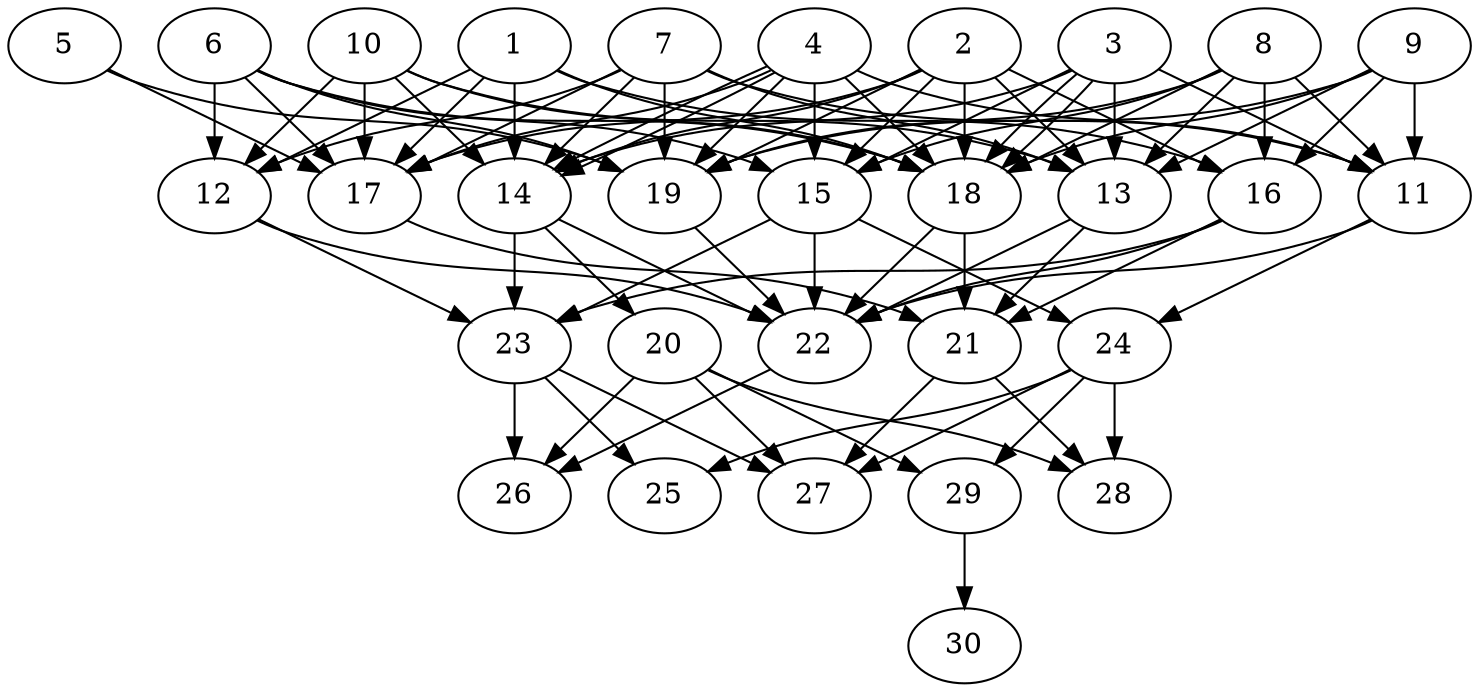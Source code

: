 // DAG automatically generated by daggen at Tue Aug  6 16:27:24 2019
// ./daggen --dot -n 30 --ccr 0.5 --fat 0.6 --regular 0.5 --density 0.9 --mindata 5242880 --maxdata 52428800 
digraph G {
  1 [size="96448512", alpha="0.03", expect_size="48224256"] 
  1 -> 12 [size ="48224256"]
  1 -> 14 [size ="48224256"]
  1 -> 16 [size ="48224256"]
  1 -> 17 [size ="48224256"]
  1 -> 18 [size ="48224256"]
  2 [size="66598912", alpha="0.04", expect_size="33299456"] 
  2 -> 13 [size ="33299456"]
  2 -> 14 [size ="33299456"]
  2 -> 15 [size ="33299456"]
  2 -> 16 [size ="33299456"]
  2 -> 17 [size ="33299456"]
  2 -> 18 [size ="33299456"]
  2 -> 19 [size ="33299456"]
  3 [size="99407872", alpha="0.00", expect_size="49703936"] 
  3 -> 11 [size ="49703936"]
  3 -> 13 [size ="49703936"]
  3 -> 14 [size ="49703936"]
  3 -> 15 [size ="49703936"]
  3 -> 18 [size ="49703936"]
  3 -> 18 [size ="49703936"]
  4 [size="34316288", alpha="0.15", expect_size="17158144"] 
  4 -> 11 [size ="17158144"]
  4 -> 14 [size ="17158144"]
  4 -> 14 [size ="17158144"]
  4 -> 15 [size ="17158144"]
  4 -> 17 [size ="17158144"]
  4 -> 18 [size ="17158144"]
  4 -> 19 [size ="17158144"]
  5 [size="54591488", alpha="0.15", expect_size="27295744"] 
  5 -> 17 [size ="27295744"]
  5 -> 19 [size ="27295744"]
  6 [size="59504640", alpha="0.18", expect_size="29752320"] 
  6 -> 12 [size ="29752320"]
  6 -> 15 [size ="29752320"]
  6 -> 17 [size ="29752320"]
  6 -> 18 [size ="29752320"]
  6 -> 19 [size ="29752320"]
  7 [size="80074752", alpha="0.04", expect_size="40037376"] 
  7 -> 11 [size ="40037376"]
  7 -> 12 [size ="40037376"]
  7 -> 13 [size ="40037376"]
  7 -> 14 [size ="40037376"]
  7 -> 17 [size ="40037376"]
  7 -> 19 [size ="40037376"]
  8 [size="87764992", alpha="0.07", expect_size="43882496"] 
  8 -> 11 [size ="43882496"]
  8 -> 13 [size ="43882496"]
  8 -> 15 [size ="43882496"]
  8 -> 16 [size ="43882496"]
  8 -> 18 [size ="43882496"]
  8 -> 19 [size ="43882496"]
  9 [size="35299328", alpha="0.06", expect_size="17649664"] 
  9 -> 11 [size ="17649664"]
  9 -> 13 [size ="17649664"]
  9 -> 16 [size ="17649664"]
  9 -> 18 [size ="17649664"]
  9 -> 19 [size ="17649664"]
  10 [size="28141568", alpha="0.12", expect_size="14070784"] 
  10 -> 12 [size ="14070784"]
  10 -> 13 [size ="14070784"]
  10 -> 14 [size ="14070784"]
  10 -> 17 [size ="14070784"]
  10 -> 18 [size ="14070784"]
  11 [size="16777216", alpha="0.09", expect_size="8388608"] 
  11 -> 22 [size ="8388608"]
  11 -> 24 [size ="8388608"]
  12 [size="32815104", alpha="0.12", expect_size="16407552"] 
  12 -> 22 [size ="16407552"]
  12 -> 23 [size ="16407552"]
  13 [size="51658752", alpha="0.08", expect_size="25829376"] 
  13 -> 21 [size ="25829376"]
  13 -> 22 [size ="25829376"]
  14 [size="53159936", alpha="0.01", expect_size="26579968"] 
  14 -> 20 [size ="26579968"]
  14 -> 22 [size ="26579968"]
  14 -> 23 [size ="26579968"]
  15 [size="31295488", alpha="0.10", expect_size="15647744"] 
  15 -> 22 [size ="15647744"]
  15 -> 23 [size ="15647744"]
  15 -> 24 [size ="15647744"]
  16 [size="99762176", alpha="0.11", expect_size="49881088"] 
  16 -> 21 [size ="49881088"]
  16 -> 22 [size ="49881088"]
  16 -> 23 [size ="49881088"]
  17 [size="90445824", alpha="0.03", expect_size="45222912"] 
  17 -> 21 [size ="45222912"]
  18 [size="16103424", alpha="0.01", expect_size="8051712"] 
  18 -> 21 [size ="8051712"]
  18 -> 22 [size ="8051712"]
  19 [size="49342464", alpha="0.17", expect_size="24671232"] 
  19 -> 22 [size ="24671232"]
  20 [size="78993408", alpha="0.18", expect_size="39496704"] 
  20 -> 26 [size ="39496704"]
  20 -> 27 [size ="39496704"]
  20 -> 28 [size ="39496704"]
  20 -> 29 [size ="39496704"]
  21 [size="40724480", alpha="0.18", expect_size="20362240"] 
  21 -> 27 [size ="20362240"]
  21 -> 28 [size ="20362240"]
  22 [size="85252096", alpha="0.09", expect_size="42626048"] 
  22 -> 26 [size ="42626048"]
  23 [size="49022976", alpha="0.20", expect_size="24511488"] 
  23 -> 25 [size ="24511488"]
  23 -> 26 [size ="24511488"]
  23 -> 27 [size ="24511488"]
  24 [size="86593536", alpha="0.15", expect_size="43296768"] 
  24 -> 25 [size ="43296768"]
  24 -> 27 [size ="43296768"]
  24 -> 28 [size ="43296768"]
  24 -> 29 [size ="43296768"]
  25 [size="91420672", alpha="0.20", expect_size="45710336"] 
  26 [size="44052480", alpha="0.15", expect_size="22026240"] 
  27 [size="96362496", alpha="0.05", expect_size="48181248"] 
  28 [size="17747968", alpha="0.11", expect_size="8873984"] 
  29 [size="24719360", alpha="0.03", expect_size="12359680"] 
  29 -> 30 [size ="12359680"]
  30 [size="103499776", alpha="0.18", expect_size="51749888"] 
}
